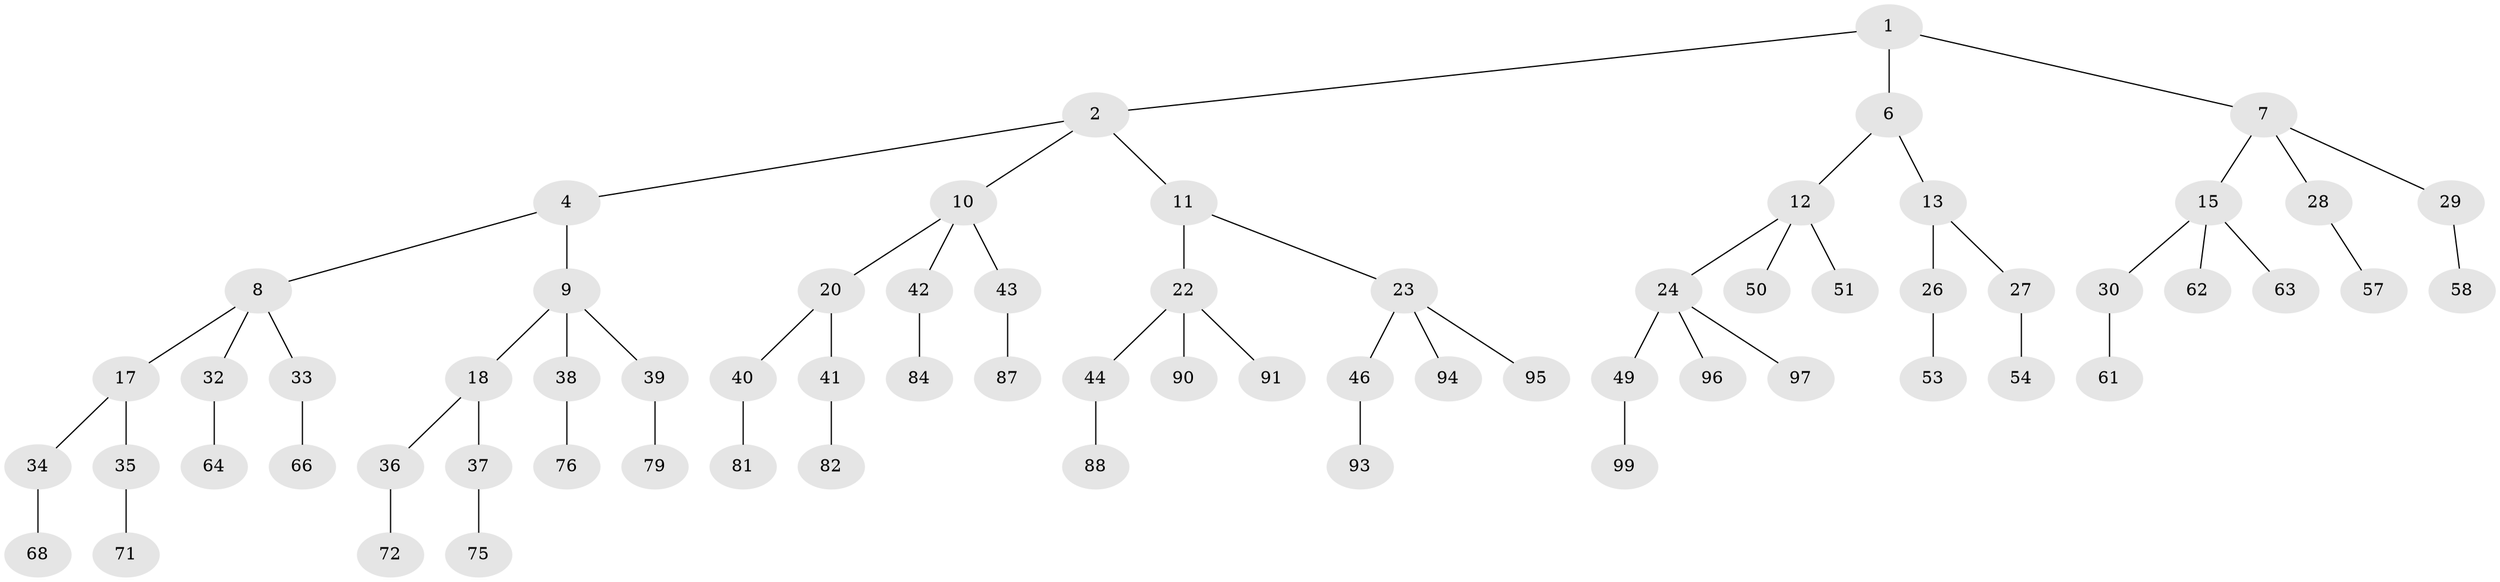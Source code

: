 // original degree distribution, {2: 0.02, 3: 0.48, 1: 0.5}
// Generated by graph-tools (version 1.1) at 2025/11/02/21/25 10:11:11]
// undirected, 68 vertices, 67 edges
graph export_dot {
graph [start="1"]
  node [color=gray90,style=filled];
  1 [super="+3"];
  2 [latent=1,super="+5"];
  4 [latent=0.5];
  6 [latent=0.5];
  7 [latent=0.5,super="+14"];
  8 [latent=0.333333,super="+16"];
  9 [latent=0.333333,super="+19"];
  10 [latent=0.333333,super="+21"];
  11 [latent=0.333333];
  12 [latent=0.333333,super="+25"];
  13 [latent=0.333333];
  15 [latent=0.333333,super="+31"];
  17 [latent=0.25];
  18 [latent=0.25];
  20 [latent=0.25];
  22 [latent=0.25,super="+45"];
  23 [latent=0.25,super="+47"];
  24 [latent=0.25,super="+48"];
  26 [latent=0.25,super="+52"];
  27 [latent=0.25,super="+55"];
  28 [latent=0.25,super="+56"];
  29 [latent=0.25,super="+59"];
  30 [latent=0.25,super="+60"];
  32 [latent=0.2,super="+65"];
  33 [latent=0.2,super="+67"];
  34 [latent=0.2,super="+69"];
  35 [latent=0.2,super="+70"];
  36 [latent=0.2,super="+73"];
  37 [latent=0.2,super="+74"];
  38 [latent=0.2,super="+77"];
  39 [latent=0.2,super="+78"];
  40 [latent=0.2,super="+80"];
  41 [latent=0.2,super="+83"];
  42 [latent=0.2,super="+85"];
  43 [latent=0.2,super="+86"];
  44 [latent=0.2,super="+89"];
  46 [latent=0.2,super="+92"];
  49 [latent=0.2,super="+98"];
  50 [latent=0.2,super="+100"];
  51 [latent=0.2];
  53 [latent=0.2];
  54 [latent=0.2];
  57 [latent=0.2];
  58 [latent=0.2];
  61 [latent=0.2];
  62 [latent=0.2];
  63 [latent=0.2];
  64 [latent=0.166667];
  66 [latent=0.166667];
  68 [latent=0.166667];
  71 [latent=0.166667];
  72 [latent=0.166667];
  75 [latent=0.166667];
  76 [latent=0.166667];
  79 [latent=0.166667];
  81 [latent=0.166667];
  82 [latent=0.166667];
  84 [latent=0.166667];
  87 [latent=0.166667];
  88 [latent=0.166667];
  90 [latent=0.166667];
  91 [latent=0.166667];
  93 [latent=0.166667];
  94 [latent=0.166667];
  95 [latent=0.166667];
  96 [latent=0.166667];
  97 [latent=0.166667];
  99 [latent=0.166667];
  1 -- 2;
  1 -- 6;
  1 -- 7;
  2 -- 4;
  2 -- 11;
  2 -- 10;
  4 -- 8;
  4 -- 9;
  6 -- 12;
  6 -- 13;
  7 -- 15;
  7 -- 28;
  7 -- 29;
  8 -- 17;
  8 -- 33;
  8 -- 32;
  9 -- 18;
  9 -- 38;
  9 -- 39;
  10 -- 20;
  10 -- 43;
  10 -- 42;
  11 -- 22;
  11 -- 23;
  12 -- 24;
  12 -- 50;
  12 -- 51;
  13 -- 26;
  13 -- 27;
  15 -- 30;
  15 -- 63;
  15 -- 62;
  17 -- 34;
  17 -- 35;
  18 -- 36;
  18 -- 37;
  20 -- 40;
  20 -- 41;
  22 -- 44;
  22 -- 90;
  22 -- 91;
  23 -- 46;
  23 -- 95;
  23 -- 94;
  24 -- 49;
  24 -- 97;
  24 -- 96;
  26 -- 53;
  27 -- 54;
  28 -- 57;
  29 -- 58;
  30 -- 61;
  32 -- 64;
  33 -- 66;
  34 -- 68;
  35 -- 71;
  36 -- 72;
  37 -- 75;
  38 -- 76;
  39 -- 79;
  40 -- 81;
  41 -- 82;
  42 -- 84;
  43 -- 87;
  44 -- 88;
  46 -- 93;
  49 -- 99;
}

